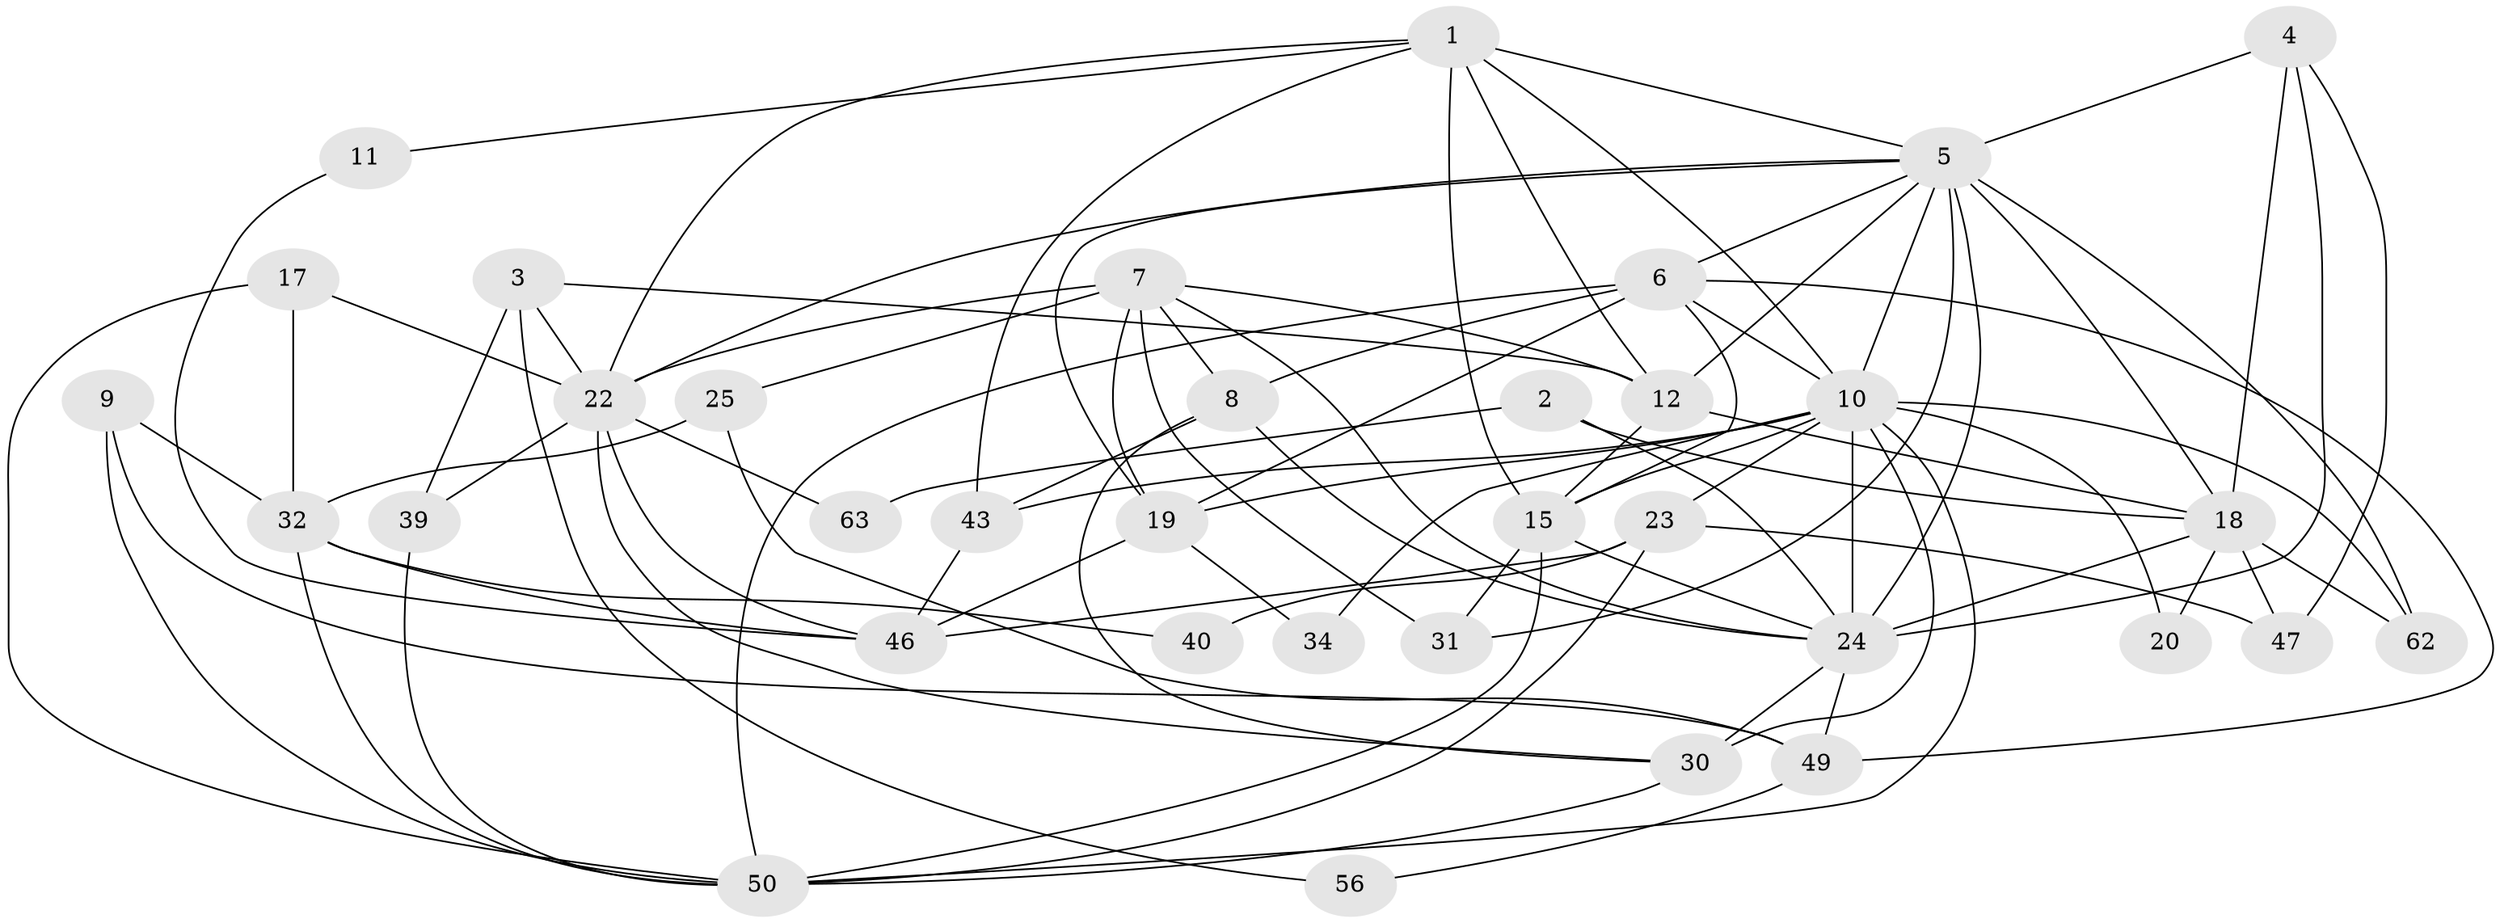 // original degree distribution, {3: 0.28169014084507044, 5: 0.23943661971830985, 4: 0.23943661971830985, 2: 0.1267605633802817, 7: 0.04225352112676056, 6: 0.056338028169014086, 8: 0.014084507042253521}
// Generated by graph-tools (version 1.1) at 2025/18/03/04/25 18:18:58]
// undirected, 35 vertices, 90 edges
graph export_dot {
graph [start="1"]
  node [color=gray90,style=filled];
  1 [super="+29"];
  2;
  3;
  4 [super="+45"];
  5 [super="+54+13+41"];
  6 [super="+53+14"];
  7 [super="+48+26"];
  8 [super="+44"];
  9;
  10 [super="+21+70+36"];
  11;
  12 [super="+65"];
  15 [super="+59+52"];
  17 [super="+27"];
  18 [super="+57"];
  19 [super="+60+28"];
  20;
  22 [super="+55+38"];
  23;
  24 [super="+68+35"];
  25;
  30;
  31 [super="+51"];
  32 [super="+67"];
  34;
  39;
  40;
  43;
  46;
  47;
  49;
  50 [super="+61"];
  56;
  62;
  63;
  1 -- 43;
  1 -- 22;
  1 -- 5;
  1 -- 10;
  1 -- 11;
  1 -- 12;
  1 -- 15;
  2 -- 24;
  2 -- 18;
  2 -- 63;
  3 -- 39;
  3 -- 56;
  3 -- 22;
  3 -- 12;
  4 -- 18;
  4 -- 47;
  4 -- 5 [weight=2];
  4 -- 24 [weight=2];
  5 -- 31 [weight=3];
  5 -- 24 [weight=2];
  5 -- 12;
  5 -- 18;
  5 -- 22;
  5 -- 62;
  5 -- 10;
  5 -- 19 [weight=2];
  5 -- 6;
  6 -- 49;
  6 -- 15;
  6 -- 10;
  6 -- 19;
  6 -- 50;
  6 -- 8;
  7 -- 19 [weight=2];
  7 -- 22;
  7 -- 8;
  7 -- 25;
  7 -- 31;
  7 -- 24 [weight=2];
  7 -- 12;
  8 -- 30;
  8 -- 24;
  8 -- 43;
  9 -- 49;
  9 -- 32;
  9 -- 50;
  10 -- 30;
  10 -- 34;
  10 -- 50;
  10 -- 24 [weight=3];
  10 -- 62;
  10 -- 20;
  10 -- 43;
  10 -- 15;
  10 -- 23;
  10 -- 19;
  11 -- 46;
  12 -- 18;
  12 -- 15;
  15 -- 24;
  15 -- 31;
  15 -- 50;
  17 -- 50;
  17 -- 32;
  17 -- 22;
  18 -- 47;
  18 -- 24;
  18 -- 20;
  18 -- 62;
  19 -- 34 [weight=2];
  19 -- 46;
  22 -- 39;
  22 -- 46;
  22 -- 63;
  22 -- 30;
  23 -- 46;
  23 -- 50;
  23 -- 40;
  23 -- 47;
  24 -- 30;
  24 -- 49;
  25 -- 49;
  25 -- 32;
  30 -- 50;
  32 -- 50;
  32 -- 40;
  32 -- 46;
  39 -- 50;
  43 -- 46;
  49 -- 56;
}
